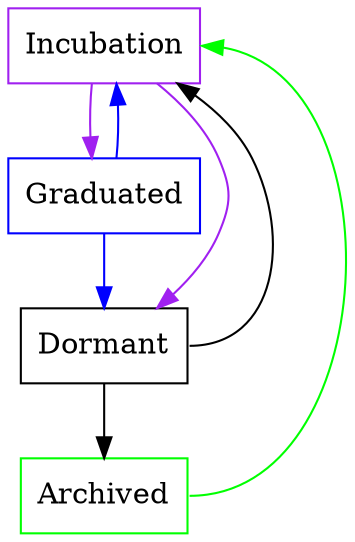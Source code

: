 digraph lifecycle {
  node [shape=box]
  Incubation [color=purple];
  Incubation -> Graduated [color=purple, weight=1];
  Incubation -> Dormant [color=purple, weight=0];
  Graduated [color=blue];
  Graduated -> Incubation [color=blue, weight=0];
  Graduated -> Dormant [color=blue, weight=1];
  Dormant [color=black];
  Dormant:e -> Incubation [weight=0];
  Dormant -> Archived
  Archived [color=green]
  Archived:e -> Incubation:e [weight=0, color=green];
}
